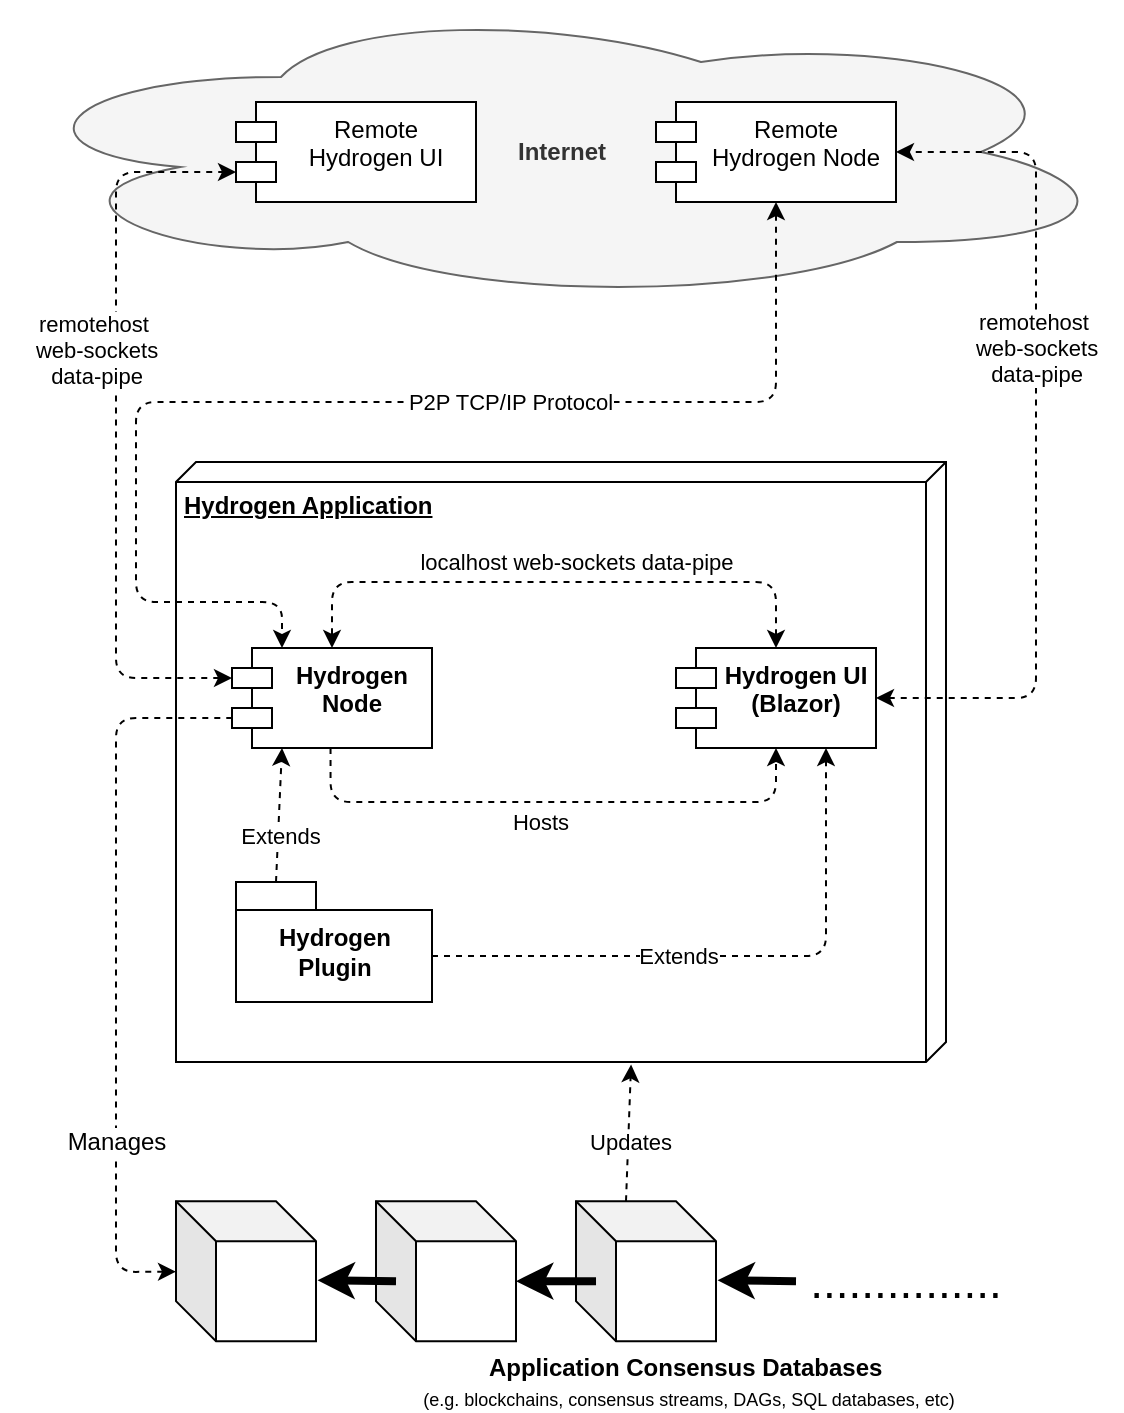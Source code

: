 <mxfile version="14.4.3" type="device"><diagram id="XFjZQ-ASD5VFbYXSBtqk" name="Page-1"><mxGraphModel dx="1088" dy="968" grid="1" gridSize="10" guides="1" tooltips="1" connect="1" arrows="1" fold="1" page="1" pageScale="1" pageWidth="827" pageHeight="1169" math="0" shadow="0"><root><mxCell id="0"/><mxCell id="1" parent="0"/><mxCell id="nmDpPz-_cp6-06CZuRVE-53" value="Internet" style="ellipse;shape=cloud;whiteSpace=wrap;html=1;fillColor=#f5f5f5;strokeColor=#666666;fontColor=#333333;fontStyle=1" vertex="1" parent="1"><mxGeometry x="92.5" y="10" width="560" height="150" as="geometry"/></mxCell><mxCell id="nmDpPz-_cp6-06CZuRVE-1" value="Hydrogen Application" style="verticalAlign=top;align=left;spacingTop=8;spacingLeft=2;spacingRight=12;shape=cube;size=10;direction=south;fontStyle=5;html=1;" vertex="1" parent="1"><mxGeometry x="180" y="240" width="385" height="300" as="geometry"/></mxCell><mxCell id="nmDpPz-_cp6-06CZuRVE-2" value="Node" style="shape=module;align=left;spacingLeft=20;align=center;verticalAlign=top;" vertex="1" parent="1"><mxGeometry x="208" y="333" width="100" height="50" as="geometry"/></mxCell><mxCell id="nmDpPz-_cp6-06CZuRVE-3" value="Hydrogen UI&#10;(Blazor)" style="shape=module;align=left;spacingLeft=20;align=center;verticalAlign=top;fontStyle=1" vertex="1" parent="1"><mxGeometry x="430" y="333" width="100" height="50" as="geometry"/></mxCell><mxCell id="nmDpPz-_cp6-06CZuRVE-4" value="" style="endArrow=classic;dashed=1;html=1;entryX=0.5;entryY=1;entryDx=0;entryDy=0;exitX=0.5;exitY=1;exitDx=0;exitDy=0;endFill=1;" edge="1" parent="1" target="nmDpPz-_cp6-06CZuRVE-3"><mxGeometry width="50" height="50" relative="1" as="geometry"><mxPoint x="257.27" y="383" as="sourcePoint"/><mxPoint x="443.27" y="383" as="targetPoint"/><Array as="points"><mxPoint x="257.27" y="410"/><mxPoint x="480" y="410"/></Array></mxGeometry></mxCell><mxCell id="nmDpPz-_cp6-06CZuRVE-17" value="Hosts" style="edgeLabel;html=1;align=center;verticalAlign=middle;resizable=0;points=[];" vertex="1" connectable="0" parent="nmDpPz-_cp6-06CZuRVE-4"><mxGeometry x="-0.38" y="4" relative="1" as="geometry"><mxPoint x="45.33" y="14.0" as="offset"/></mxGeometry></mxCell><mxCell id="nmDpPz-_cp6-06CZuRVE-5" value="" style="shape=cube;whiteSpace=wrap;html=1;boundedLbl=1;backgroundOutline=1;darkOpacity=0.05;darkOpacity2=0.1;" vertex="1" parent="1"><mxGeometry x="180.0" y="609.6" width="70" height="70" as="geometry"/></mxCell><mxCell id="nmDpPz-_cp6-06CZuRVE-6" value="" style="shape=cube;whiteSpace=wrap;html=1;boundedLbl=1;backgroundOutline=1;darkOpacity=0.05;darkOpacity2=0.1;" vertex="1" parent="1"><mxGeometry x="280" y="609.6" width="70" height="70" as="geometry"/></mxCell><mxCell id="nmDpPz-_cp6-06CZuRVE-7" value="" style="shape=cube;whiteSpace=wrap;html=1;boundedLbl=1;backgroundOutline=1;darkOpacity=0.05;darkOpacity2=0.1;" vertex="1" parent="1"><mxGeometry x="380" y="609.6" width="70" height="70" as="geometry"/></mxCell><mxCell id="nmDpPz-_cp6-06CZuRVE-8" value="" style="endArrow=classic;html=1;exitX=0.143;exitY=0.571;exitDx=0;exitDy=0;exitPerimeter=0;strokeWidth=4;entryX=1.011;entryY=0.564;entryDx=0;entryDy=0;entryPerimeter=0;" edge="1" parent="1" source="nmDpPz-_cp6-06CZuRVE-6" target="nmDpPz-_cp6-06CZuRVE-5"><mxGeometry width="50" height="50" relative="1" as="geometry"><mxPoint x="500" y="569.6" as="sourcePoint"/><mxPoint x="250" y="646.6" as="targetPoint"/></mxGeometry></mxCell><mxCell id="nmDpPz-_cp6-06CZuRVE-9" value="" style="endArrow=classic;html=1;exitX=0.143;exitY=0.571;exitDx=0;exitDy=0;exitPerimeter=0;strokeWidth=4;" edge="1" parent="1" source="nmDpPz-_cp6-06CZuRVE-7"><mxGeometry width="50" height="50" relative="1" as="geometry"><mxPoint x="300.01" y="659.57" as="sourcePoint"/><mxPoint x="350" y="649.6" as="targetPoint"/></mxGeometry></mxCell><mxCell id="nmDpPz-_cp6-06CZuRVE-10" value="" style="endArrow=classic;html=1;exitX=0.143;exitY=0.571;exitDx=0;exitDy=0;exitPerimeter=0;strokeWidth=4;entryX=1.011;entryY=0.564;entryDx=0;entryDy=0;entryPerimeter=0;" edge="1" parent="1"><mxGeometry width="50" height="50" relative="1" as="geometry"><mxPoint x="490.01" y="649.57" as="sourcePoint"/><mxPoint x="450.77" y="649.08" as="targetPoint"/></mxGeometry></mxCell><mxCell id="nmDpPz-_cp6-06CZuRVE-13" value="..............." style="text;html=1;strokeColor=none;fillColor=none;align=center;verticalAlign=middle;whiteSpace=wrap;rounded=0;fontSize=23;" vertex="1" parent="1"><mxGeometry x="490" y="639.6" width="110" height="20" as="geometry"/></mxCell><mxCell id="nmDpPz-_cp6-06CZuRVE-14" value="Application Consensus Databases&amp;nbsp;&lt;br&gt;&lt;font style=&quot;font-size: 9px ; font-weight: normal&quot;&gt;(e.g. blockchains, consensus streams, DAGs, SQL databases, etc)&lt;/font&gt;" style="text;html=1;strokeColor=none;fillColor=none;align=center;verticalAlign=middle;whiteSpace=wrap;rounded=0;fontSize=12;fontStyle=1" vertex="1" parent="1"><mxGeometry x="244.23" y="689.6" width="385" height="20" as="geometry"/></mxCell><mxCell id="nmDpPz-_cp6-06CZuRVE-15" value="" style="endArrow=none;dashed=1;html=1;strokeWidth=1;fontSize=23;entryX=0;entryY=0;entryDx=0;entryDy=35;entryPerimeter=0;horizontal=1;startArrow=classic;startFill=1;" edge="1" parent="1" source="nmDpPz-_cp6-06CZuRVE-5" target="nmDpPz-_cp6-06CZuRVE-2"><mxGeometry width="50" height="50" relative="1" as="geometry"><mxPoint x="188" y="725" as="sourcePoint"/><mxPoint x="298" y="487" as="targetPoint"/><Array as="points"><mxPoint x="150" y="645"/><mxPoint x="150" y="368"/></Array></mxGeometry></mxCell><mxCell id="nmDpPz-_cp6-06CZuRVE-16" value="Manages" style="edgeLabel;html=1;align=center;verticalAlign=middle;resizable=0;points=[];fontSize=12;" vertex="1" connectable="0" parent="nmDpPz-_cp6-06CZuRVE-15"><mxGeometry x="-0.338" y="1" relative="1" as="geometry"><mxPoint x="1" y="25.82" as="offset"/></mxGeometry></mxCell><mxCell id="nmDpPz-_cp6-06CZuRVE-18" value="" style="endArrow=classic;dashed=1;html=1;exitX=0.5;exitY=0;exitDx=0;exitDy=0;entryX=0.5;entryY=0;entryDx=0;entryDy=0;endFill=1;startArrow=classic;startFill=1;" edge="1" parent="1" source="nmDpPz-_cp6-06CZuRVE-3" target="nmDpPz-_cp6-06CZuRVE-2"><mxGeometry width="50" height="50" relative="1" as="geometry"><mxPoint x="330" y="380" as="sourcePoint"/><mxPoint x="380" y="330" as="targetPoint"/><Array as="points"><mxPoint x="480" y="300"/><mxPoint x="258" y="300"/></Array></mxGeometry></mxCell><mxCell id="nmDpPz-_cp6-06CZuRVE-24" value="localhost web-sockets data-pipe" style="edgeLabel;html=1;align=center;verticalAlign=middle;resizable=0;points=[];" vertex="1" connectable="0" parent="nmDpPz-_cp6-06CZuRVE-18"><mxGeometry x="-0.102" y="1" relative="1" as="geometry"><mxPoint x="-3.8" y="-11" as="offset"/></mxGeometry></mxCell><mxCell id="nmDpPz-_cp6-06CZuRVE-19" value="Hydrogen&lt;br&gt;Plugin" style="shape=folder;fontStyle=1;spacingTop=10;tabWidth=40;tabHeight=14;tabPosition=left;html=1;" vertex="1" parent="1"><mxGeometry x="210" y="450" width="98" height="60" as="geometry"/></mxCell><mxCell id="nmDpPz-_cp6-06CZuRVE-20" value="Hydrogen&#10;Node" style="shape=module;align=left;spacingLeft=20;align=center;verticalAlign=top;fontStyle=1" vertex="1" parent="1"><mxGeometry x="208" y="333" width="100" height="50" as="geometry"/></mxCell><mxCell id="nmDpPz-_cp6-06CZuRVE-25" value="" style="endArrow=classic;dashed=1;html=1;exitX=0;exitY=0;exitDx=98;exitDy=37;exitPerimeter=0;entryX=0.75;entryY=1;entryDx=0;entryDy=0;endFill=1;" edge="1" parent="1" source="nmDpPz-_cp6-06CZuRVE-19" target="nmDpPz-_cp6-06CZuRVE-3"><mxGeometry width="50" height="50" relative="1" as="geometry"><mxPoint x="270" y="460" as="sourcePoint"/><mxPoint x="320" y="410" as="targetPoint"/><Array as="points"><mxPoint x="505" y="487"/></Array></mxGeometry></mxCell><mxCell id="nmDpPz-_cp6-06CZuRVE-26" value="Extends" style="edgeLabel;html=1;align=center;verticalAlign=middle;resizable=0;points=[];" vertex="1" connectable="0" parent="nmDpPz-_cp6-06CZuRVE-25"><mxGeometry x="-0.187" relative="1" as="geometry"><mxPoint as="offset"/></mxGeometry></mxCell><mxCell id="nmDpPz-_cp6-06CZuRVE-27" value="" style="endArrow=classic;dashed=1;html=1;exitX=0;exitY=0;exitDx=20;exitDy=0;exitPerimeter=0;entryX=0.25;entryY=1;entryDx=0;entryDy=0;endFill=1;" edge="1" parent="1" source="nmDpPz-_cp6-06CZuRVE-19" target="nmDpPz-_cp6-06CZuRVE-20"><mxGeometry width="50" height="50" relative="1" as="geometry"><mxPoint x="270" y="460" as="sourcePoint"/><mxPoint x="320" y="410" as="targetPoint"/></mxGeometry></mxCell><mxCell id="nmDpPz-_cp6-06CZuRVE-28" value="Extends" style="edgeLabel;html=1;align=center;verticalAlign=middle;resizable=0;points=[];" vertex="1" connectable="0" parent="nmDpPz-_cp6-06CZuRVE-27"><mxGeometry x="-0.296" y="-1" relative="1" as="geometry"><mxPoint as="offset"/></mxGeometry></mxCell><mxCell id="nmDpPz-_cp6-06CZuRVE-31" value="" style="endArrow=classic;dashed=1;html=1;exitX=1;exitY=0.5;exitDx=0;exitDy=0;startArrow=classic;startFill=1;endFill=1;entryX=1;entryY=0.5;entryDx=0;entryDy=0;" edge="1" parent="1" source="nmDpPz-_cp6-06CZuRVE-3" target="nmDpPz-_cp6-06CZuRVE-37"><mxGeometry width="50" height="50" relative="1" as="geometry"><mxPoint x="610" y="370" as="sourcePoint"/><mxPoint x="570.061" y="104.0" as="targetPoint"/><Array as="points"><mxPoint x="610" y="358"/><mxPoint x="610" y="85"/></Array></mxGeometry></mxCell><mxCell id="nmDpPz-_cp6-06CZuRVE-32" value="remotehost&amp;nbsp;&lt;br&gt;web-sockets&lt;br&gt;data-pipe" style="edgeLabel;html=1;align=center;verticalAlign=middle;resizable=0;points=[];" vertex="1" connectable="0" parent="nmDpPz-_cp6-06CZuRVE-31"><mxGeometry x="0.282" y="1" relative="1" as="geometry"><mxPoint x="1.0" y="15.33" as="offset"/></mxGeometry></mxCell><mxCell id="nmDpPz-_cp6-06CZuRVE-37" value="Remote&#10;Hydrogen Node" style="shape=module;align=left;spacingLeft=20;align=center;verticalAlign=top;fontStyle=0" vertex="1" parent="1"><mxGeometry x="420" y="60" width="120" height="50" as="geometry"/></mxCell><mxCell id="nmDpPz-_cp6-06CZuRVE-47" value="" style="endArrow=classic;dashed=1;html=1;startArrow=classic;startFill=1;endFill=1;entryX=0.25;entryY=0;entryDx=0;entryDy=0;exitX=0.5;exitY=1;exitDx=0;exitDy=0;" edge="1" parent="1" source="nmDpPz-_cp6-06CZuRVE-37" target="nmDpPz-_cp6-06CZuRVE-20"><mxGeometry width="50" height="50" relative="1" as="geometry"><mxPoint x="501.701" y="134.0" as="sourcePoint"/><mxPoint x="208.0" y="351" as="targetPoint"/><Array as="points"><mxPoint x="480" y="210"/><mxPoint x="160" y="210"/><mxPoint x="160" y="310"/><mxPoint x="233" y="310"/></Array></mxGeometry></mxCell><mxCell id="nmDpPz-_cp6-06CZuRVE-48" value="P2P TCP/IP Protocol" style="edgeLabel;html=1;align=center;verticalAlign=middle;resizable=0;points=[];" vertex="1" connectable="0" parent="nmDpPz-_cp6-06CZuRVE-47"><mxGeometry x="0.282" y="1" relative="1" as="geometry"><mxPoint x="162" y="-1" as="offset"/></mxGeometry></mxCell><mxCell id="nmDpPz-_cp6-06CZuRVE-50" value="Remote&#10;Hydrogen UI" style="shape=module;align=left;spacingLeft=20;align=center;verticalAlign=top;fontStyle=0" vertex="1" parent="1"><mxGeometry x="210" y="60" width="120" height="50" as="geometry"/></mxCell><mxCell id="nmDpPz-_cp6-06CZuRVE-51" value="" style="endArrow=classic;html=1;exitX=0;exitY=0;exitDx=0;exitDy=15;exitPerimeter=0;entryX=0;entryY=0;entryDx=0;entryDy=35;entryPerimeter=0;dashed=1;strokeWidth=1;startArrow=classic;startFill=1;endFill=1;" edge="1" parent="1" source="nmDpPz-_cp6-06CZuRVE-20" target="nmDpPz-_cp6-06CZuRVE-50"><mxGeometry width="50" height="50" relative="1" as="geometry"><mxPoint x="330" y="400" as="sourcePoint"/><mxPoint x="191.675" y="112.4" as="targetPoint"/><Array as="points"><mxPoint x="150" y="348"/><mxPoint x="150" y="95"/></Array></mxGeometry></mxCell><mxCell id="nmDpPz-_cp6-06CZuRVE-52" value="remotehost&amp;nbsp;&lt;br&gt;web-sockets&lt;br&gt;data-pipe" style="edgeLabel;html=1;align=center;verticalAlign=middle;resizable=0;points=[];" vertex="1" connectable="0" parent="nmDpPz-_cp6-06CZuRVE-51"><mxGeometry x="0.322" y="3" relative="1" as="geometry"><mxPoint x="-7" y="22.33" as="offset"/></mxGeometry></mxCell><mxCell id="nmDpPz-_cp6-06CZuRVE-54" value="" style="endArrow=classic;dashed=1;html=1;exitX=0;exitY=0;exitDx=25;exitDy=0;exitPerimeter=0;entryX=1.004;entryY=0.409;entryDx=0;entryDy=0;endFill=1;entryPerimeter=0;" edge="1" parent="1" source="nmDpPz-_cp6-06CZuRVE-7" target="nmDpPz-_cp6-06CZuRVE-1"><mxGeometry width="50" height="50" relative="1" as="geometry"><mxPoint x="240" y="460" as="sourcePoint"/><mxPoint x="243" y="393" as="targetPoint"/></mxGeometry></mxCell><mxCell id="nmDpPz-_cp6-06CZuRVE-55" value="Updates" style="edgeLabel;html=1;align=center;verticalAlign=middle;resizable=0;points=[];" vertex="1" connectable="0" parent="nmDpPz-_cp6-06CZuRVE-54"><mxGeometry x="-0.296" y="-1" relative="1" as="geometry"><mxPoint y="-5.49" as="offset"/></mxGeometry></mxCell></root></mxGraphModel></diagram></mxfile>